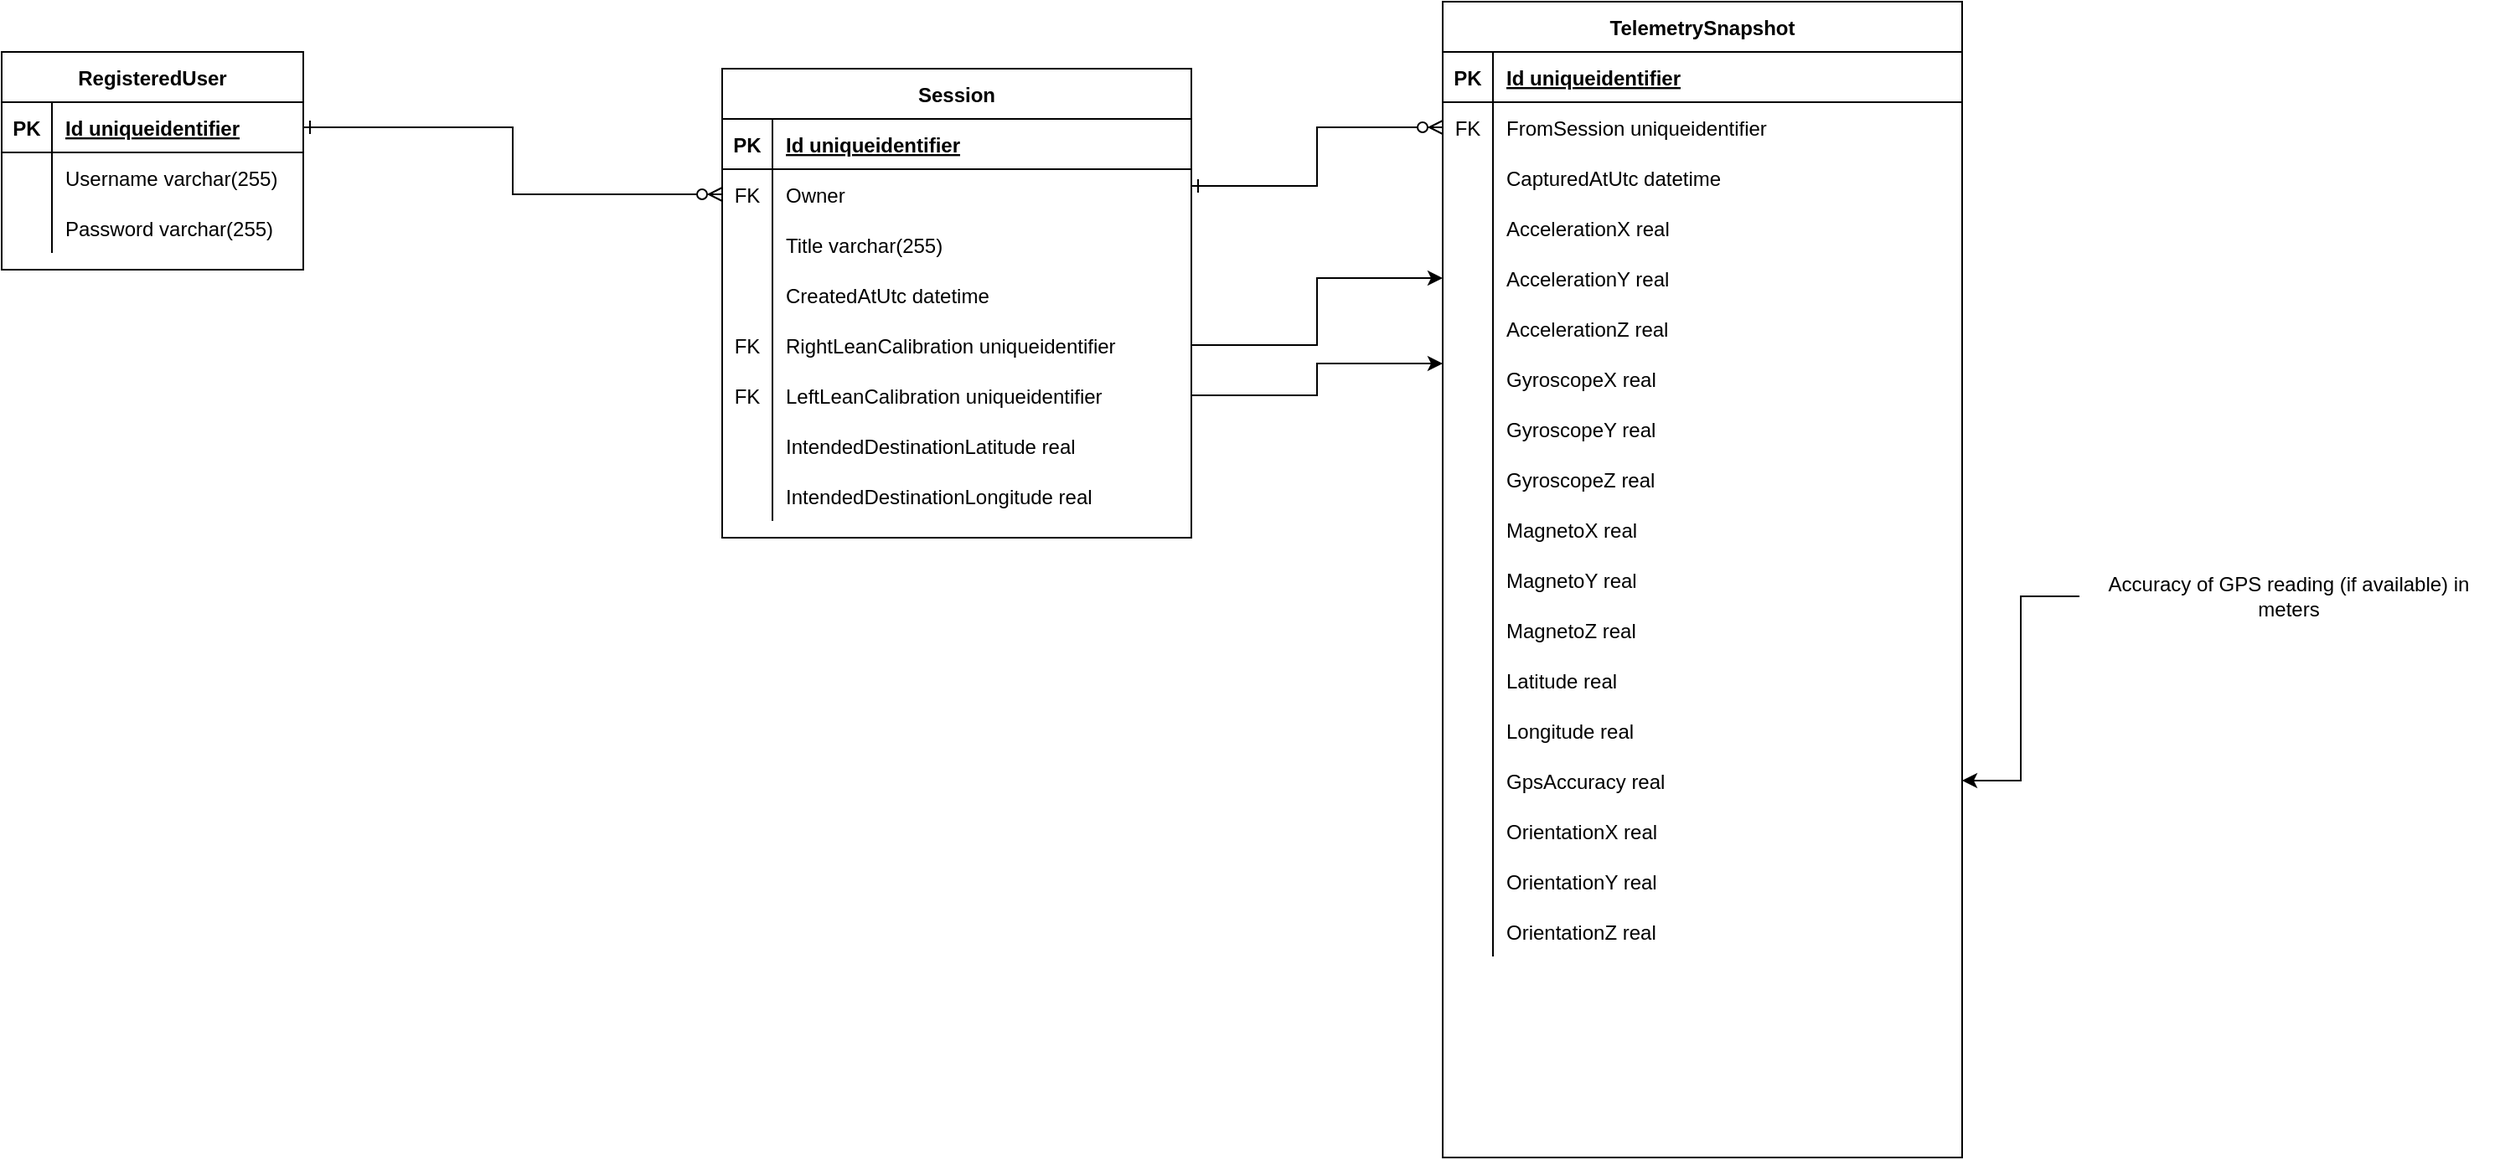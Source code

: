 <mxfile version="15.7.0" type="device"><diagram id="uxjR67eXe4s9mB2-4hJg" name="Page-1"><mxGraphModel dx="2272" dy="786" grid="1" gridSize="10" guides="1" tooltips="1" connect="1" arrows="1" fold="1" page="1" pageScale="1" pageWidth="850" pageHeight="1100" math="0" shadow="0"><root><mxCell id="0"/><mxCell id="1" parent="0"/><mxCell id="_TvXI2_eDQ4WfYmYCl9j-1" value="TelemetrySnapshot" style="shape=table;startSize=30;container=1;collapsible=1;childLayout=tableLayout;fixedRows=1;rowLines=0;fontStyle=1;align=center;resizeLast=1;" parent="1" vertex="1"><mxGeometry x="330" y="320" width="310" height="690" as="geometry"/></mxCell><mxCell id="_TvXI2_eDQ4WfYmYCl9j-2" value="" style="shape=partialRectangle;collapsible=0;dropTarget=0;pointerEvents=0;fillColor=none;top=0;left=0;bottom=1;right=0;points=[[0,0.5],[1,0.5]];portConstraint=eastwest;" parent="_TvXI2_eDQ4WfYmYCl9j-1" vertex="1"><mxGeometry y="30" width="310" height="30" as="geometry"/></mxCell><mxCell id="_TvXI2_eDQ4WfYmYCl9j-3" value="PK" style="shape=partialRectangle;connectable=0;fillColor=none;top=0;left=0;bottom=0;right=0;fontStyle=1;overflow=hidden;" parent="_TvXI2_eDQ4WfYmYCl9j-2" vertex="1"><mxGeometry width="30" height="30" as="geometry"><mxRectangle width="30" height="30" as="alternateBounds"/></mxGeometry></mxCell><mxCell id="_TvXI2_eDQ4WfYmYCl9j-4" value="Id uniqueidentifier" style="shape=partialRectangle;connectable=0;fillColor=none;top=0;left=0;bottom=0;right=0;align=left;spacingLeft=6;fontStyle=5;overflow=hidden;" parent="_TvXI2_eDQ4WfYmYCl9j-2" vertex="1"><mxGeometry x="30" width="280" height="30" as="geometry"><mxRectangle width="280" height="30" as="alternateBounds"/></mxGeometry></mxCell><mxCell id="_TvXI2_eDQ4WfYmYCl9j-45" style="shape=partialRectangle;collapsible=0;dropTarget=0;pointerEvents=0;fillColor=none;top=0;left=0;bottom=0;right=0;points=[[0,0.5],[1,0.5]];portConstraint=eastwest;" parent="_TvXI2_eDQ4WfYmYCl9j-1" vertex="1"><mxGeometry y="60" width="310" height="30" as="geometry"/></mxCell><mxCell id="_TvXI2_eDQ4WfYmYCl9j-46" value="FK" style="shape=partialRectangle;connectable=0;fillColor=none;top=0;left=0;bottom=0;right=0;editable=1;overflow=hidden;" parent="_TvXI2_eDQ4WfYmYCl9j-45" vertex="1"><mxGeometry width="30" height="30" as="geometry"><mxRectangle width="30" height="30" as="alternateBounds"/></mxGeometry></mxCell><mxCell id="_TvXI2_eDQ4WfYmYCl9j-47" value="FromSession uniqueidentifier" style="shape=partialRectangle;connectable=0;fillColor=none;top=0;left=0;bottom=0;right=0;align=left;spacingLeft=6;overflow=hidden;" parent="_TvXI2_eDQ4WfYmYCl9j-45" vertex="1"><mxGeometry x="30" width="280" height="30" as="geometry"><mxRectangle width="280" height="30" as="alternateBounds"/></mxGeometry></mxCell><mxCell id="_TvXI2_eDQ4WfYmYCl9j-5" value="" style="shape=partialRectangle;collapsible=0;dropTarget=0;pointerEvents=0;fillColor=none;top=0;left=0;bottom=0;right=0;points=[[0,0.5],[1,0.5]];portConstraint=eastwest;" parent="_TvXI2_eDQ4WfYmYCl9j-1" vertex="1"><mxGeometry y="90" width="310" height="30" as="geometry"/></mxCell><mxCell id="_TvXI2_eDQ4WfYmYCl9j-6" value="" style="shape=partialRectangle;connectable=0;fillColor=none;top=0;left=0;bottom=0;right=0;editable=1;overflow=hidden;" parent="_TvXI2_eDQ4WfYmYCl9j-5" vertex="1"><mxGeometry width="30" height="30" as="geometry"><mxRectangle width="30" height="30" as="alternateBounds"/></mxGeometry></mxCell><mxCell id="_TvXI2_eDQ4WfYmYCl9j-7" value="CapturedAtUtc datetime" style="shape=partialRectangle;connectable=0;fillColor=none;top=0;left=0;bottom=0;right=0;align=left;spacingLeft=6;overflow=hidden;" parent="_TvXI2_eDQ4WfYmYCl9j-5" vertex="1"><mxGeometry x="30" width="280" height="30" as="geometry"><mxRectangle width="280" height="30" as="alternateBounds"/></mxGeometry></mxCell><mxCell id="_TvXI2_eDQ4WfYmYCl9j-8" value="" style="shape=partialRectangle;collapsible=0;dropTarget=0;pointerEvents=0;fillColor=none;top=0;left=0;bottom=0;right=0;points=[[0,0.5],[1,0.5]];portConstraint=eastwest;" parent="_TvXI2_eDQ4WfYmYCl9j-1" vertex="1"><mxGeometry y="120" width="310" height="30" as="geometry"/></mxCell><mxCell id="_TvXI2_eDQ4WfYmYCl9j-9" value="" style="shape=partialRectangle;connectable=0;fillColor=none;top=0;left=0;bottom=0;right=0;editable=1;overflow=hidden;" parent="_TvXI2_eDQ4WfYmYCl9j-8" vertex="1"><mxGeometry width="30" height="30" as="geometry"><mxRectangle width="30" height="30" as="alternateBounds"/></mxGeometry></mxCell><mxCell id="_TvXI2_eDQ4WfYmYCl9j-10" value="AccelerationX real" style="shape=partialRectangle;connectable=0;fillColor=none;top=0;left=0;bottom=0;right=0;align=left;spacingLeft=6;overflow=hidden;" parent="_TvXI2_eDQ4WfYmYCl9j-8" vertex="1"><mxGeometry x="30" width="280" height="30" as="geometry"><mxRectangle width="280" height="30" as="alternateBounds"/></mxGeometry></mxCell><mxCell id="_TvXI2_eDQ4WfYmYCl9j-11" value="" style="shape=partialRectangle;collapsible=0;dropTarget=0;pointerEvents=0;fillColor=none;top=0;left=0;bottom=0;right=0;points=[[0,0.5],[1,0.5]];portConstraint=eastwest;" parent="_TvXI2_eDQ4WfYmYCl9j-1" vertex="1"><mxGeometry y="150" width="310" height="30" as="geometry"/></mxCell><mxCell id="_TvXI2_eDQ4WfYmYCl9j-12" value="" style="shape=partialRectangle;connectable=0;fillColor=none;top=0;left=0;bottom=0;right=0;editable=1;overflow=hidden;" parent="_TvXI2_eDQ4WfYmYCl9j-11" vertex="1"><mxGeometry width="30" height="30" as="geometry"><mxRectangle width="30" height="30" as="alternateBounds"/></mxGeometry></mxCell><mxCell id="_TvXI2_eDQ4WfYmYCl9j-13" value="AccelerationY real" style="shape=partialRectangle;connectable=0;fillColor=none;top=0;left=0;bottom=0;right=0;align=left;spacingLeft=6;overflow=hidden;" parent="_TvXI2_eDQ4WfYmYCl9j-11" vertex="1"><mxGeometry x="30" width="280" height="30" as="geometry"><mxRectangle width="280" height="30" as="alternateBounds"/></mxGeometry></mxCell><mxCell id="_TvXI2_eDQ4WfYmYCl9j-14" style="shape=partialRectangle;collapsible=0;dropTarget=0;pointerEvents=0;fillColor=none;top=0;left=0;bottom=0;right=0;points=[[0,0.5],[1,0.5]];portConstraint=eastwest;" parent="_TvXI2_eDQ4WfYmYCl9j-1" vertex="1"><mxGeometry y="180" width="310" height="30" as="geometry"/></mxCell><mxCell id="_TvXI2_eDQ4WfYmYCl9j-15" style="shape=partialRectangle;connectable=0;fillColor=none;top=0;left=0;bottom=0;right=0;editable=1;overflow=hidden;" parent="_TvXI2_eDQ4WfYmYCl9j-14" vertex="1"><mxGeometry width="30" height="30" as="geometry"><mxRectangle width="30" height="30" as="alternateBounds"/></mxGeometry></mxCell><mxCell id="_TvXI2_eDQ4WfYmYCl9j-16" value="AccelerationZ real" style="shape=partialRectangle;connectable=0;fillColor=none;top=0;left=0;bottom=0;right=0;align=left;spacingLeft=6;overflow=hidden;" parent="_TvXI2_eDQ4WfYmYCl9j-14" vertex="1"><mxGeometry x="30" width="280" height="30" as="geometry"><mxRectangle width="280" height="30" as="alternateBounds"/></mxGeometry></mxCell><mxCell id="_TvXI2_eDQ4WfYmYCl9j-17" style="shape=partialRectangle;collapsible=0;dropTarget=0;pointerEvents=0;fillColor=none;top=0;left=0;bottom=0;right=0;points=[[0,0.5],[1,0.5]];portConstraint=eastwest;" parent="_TvXI2_eDQ4WfYmYCl9j-1" vertex="1"><mxGeometry y="210" width="310" height="30" as="geometry"/></mxCell><mxCell id="_TvXI2_eDQ4WfYmYCl9j-18" style="shape=partialRectangle;connectable=0;fillColor=none;top=0;left=0;bottom=0;right=0;editable=1;overflow=hidden;" parent="_TvXI2_eDQ4WfYmYCl9j-17" vertex="1"><mxGeometry width="30" height="30" as="geometry"><mxRectangle width="30" height="30" as="alternateBounds"/></mxGeometry></mxCell><mxCell id="_TvXI2_eDQ4WfYmYCl9j-19" value="GyroscopeX real" style="shape=partialRectangle;connectable=0;fillColor=none;top=0;left=0;bottom=0;right=0;align=left;spacingLeft=6;overflow=hidden;" parent="_TvXI2_eDQ4WfYmYCl9j-17" vertex="1"><mxGeometry x="30" width="280" height="30" as="geometry"><mxRectangle width="280" height="30" as="alternateBounds"/></mxGeometry></mxCell><mxCell id="_TvXI2_eDQ4WfYmYCl9j-20" style="shape=partialRectangle;collapsible=0;dropTarget=0;pointerEvents=0;fillColor=none;top=0;left=0;bottom=0;right=0;points=[[0,0.5],[1,0.5]];portConstraint=eastwest;" parent="_TvXI2_eDQ4WfYmYCl9j-1" vertex="1"><mxGeometry y="240" width="310" height="30" as="geometry"/></mxCell><mxCell id="_TvXI2_eDQ4WfYmYCl9j-21" style="shape=partialRectangle;connectable=0;fillColor=none;top=0;left=0;bottom=0;right=0;editable=1;overflow=hidden;" parent="_TvXI2_eDQ4WfYmYCl9j-20" vertex="1"><mxGeometry width="30" height="30" as="geometry"><mxRectangle width="30" height="30" as="alternateBounds"/></mxGeometry></mxCell><mxCell id="_TvXI2_eDQ4WfYmYCl9j-22" value="GyroscopeY real" style="shape=partialRectangle;connectable=0;fillColor=none;top=0;left=0;bottom=0;right=0;align=left;spacingLeft=6;overflow=hidden;" parent="_TvXI2_eDQ4WfYmYCl9j-20" vertex="1"><mxGeometry x="30" width="280" height="30" as="geometry"><mxRectangle width="280" height="30" as="alternateBounds"/></mxGeometry></mxCell><mxCell id="_TvXI2_eDQ4WfYmYCl9j-23" style="shape=partialRectangle;collapsible=0;dropTarget=0;pointerEvents=0;fillColor=none;top=0;left=0;bottom=0;right=0;points=[[0,0.5],[1,0.5]];portConstraint=eastwest;" parent="_TvXI2_eDQ4WfYmYCl9j-1" vertex="1"><mxGeometry y="270" width="310" height="30" as="geometry"/></mxCell><mxCell id="_TvXI2_eDQ4WfYmYCl9j-24" style="shape=partialRectangle;connectable=0;fillColor=none;top=0;left=0;bottom=0;right=0;editable=1;overflow=hidden;" parent="_TvXI2_eDQ4WfYmYCl9j-23" vertex="1"><mxGeometry width="30" height="30" as="geometry"><mxRectangle width="30" height="30" as="alternateBounds"/></mxGeometry></mxCell><mxCell id="_TvXI2_eDQ4WfYmYCl9j-25" value="GyroscopeZ real" style="shape=partialRectangle;connectable=0;fillColor=none;top=0;left=0;bottom=0;right=0;align=left;spacingLeft=6;overflow=hidden;" parent="_TvXI2_eDQ4WfYmYCl9j-23" vertex="1"><mxGeometry x="30" width="280" height="30" as="geometry"><mxRectangle width="280" height="30" as="alternateBounds"/></mxGeometry></mxCell><mxCell id="_TvXI2_eDQ4WfYmYCl9j-49" style="shape=partialRectangle;collapsible=0;dropTarget=0;pointerEvents=0;fillColor=none;top=0;left=0;bottom=0;right=0;points=[[0,0.5],[1,0.5]];portConstraint=eastwest;" parent="_TvXI2_eDQ4WfYmYCl9j-1" vertex="1"><mxGeometry y="300" width="310" height="30" as="geometry"/></mxCell><mxCell id="_TvXI2_eDQ4WfYmYCl9j-50" style="shape=partialRectangle;connectable=0;fillColor=none;top=0;left=0;bottom=0;right=0;editable=1;overflow=hidden;" parent="_TvXI2_eDQ4WfYmYCl9j-49" vertex="1"><mxGeometry width="30" height="30" as="geometry"><mxRectangle width="30" height="30" as="alternateBounds"/></mxGeometry></mxCell><mxCell id="_TvXI2_eDQ4WfYmYCl9j-51" value="MagnetoX real" style="shape=partialRectangle;connectable=0;fillColor=none;top=0;left=0;bottom=0;right=0;align=left;spacingLeft=6;overflow=hidden;" parent="_TvXI2_eDQ4WfYmYCl9j-49" vertex="1"><mxGeometry x="30" width="280" height="30" as="geometry"><mxRectangle width="280" height="30" as="alternateBounds"/></mxGeometry></mxCell><mxCell id="_TvXI2_eDQ4WfYmYCl9j-52" style="shape=partialRectangle;collapsible=0;dropTarget=0;pointerEvents=0;fillColor=none;top=0;left=0;bottom=0;right=0;points=[[0,0.5],[1,0.5]];portConstraint=eastwest;" parent="_TvXI2_eDQ4WfYmYCl9j-1" vertex="1"><mxGeometry y="330" width="310" height="30" as="geometry"/></mxCell><mxCell id="_TvXI2_eDQ4WfYmYCl9j-53" style="shape=partialRectangle;connectable=0;fillColor=none;top=0;left=0;bottom=0;right=0;editable=1;overflow=hidden;" parent="_TvXI2_eDQ4WfYmYCl9j-52" vertex="1"><mxGeometry width="30" height="30" as="geometry"><mxRectangle width="30" height="30" as="alternateBounds"/></mxGeometry></mxCell><mxCell id="_TvXI2_eDQ4WfYmYCl9j-54" value="MagnetoY real" style="shape=partialRectangle;connectable=0;fillColor=none;top=0;left=0;bottom=0;right=0;align=left;spacingLeft=6;overflow=hidden;" parent="_TvXI2_eDQ4WfYmYCl9j-52" vertex="1"><mxGeometry x="30" width="280" height="30" as="geometry"><mxRectangle width="280" height="30" as="alternateBounds"/></mxGeometry></mxCell><mxCell id="_TvXI2_eDQ4WfYmYCl9j-55" style="shape=partialRectangle;collapsible=0;dropTarget=0;pointerEvents=0;fillColor=none;top=0;left=0;bottom=0;right=0;points=[[0,0.5],[1,0.5]];portConstraint=eastwest;" parent="_TvXI2_eDQ4WfYmYCl9j-1" vertex="1"><mxGeometry y="360" width="310" height="30" as="geometry"/></mxCell><mxCell id="_TvXI2_eDQ4WfYmYCl9j-56" style="shape=partialRectangle;connectable=0;fillColor=none;top=0;left=0;bottom=0;right=0;editable=1;overflow=hidden;" parent="_TvXI2_eDQ4WfYmYCl9j-55" vertex="1"><mxGeometry width="30" height="30" as="geometry"><mxRectangle width="30" height="30" as="alternateBounds"/></mxGeometry></mxCell><mxCell id="_TvXI2_eDQ4WfYmYCl9j-57" value="MagnetoZ real" style="shape=partialRectangle;connectable=0;fillColor=none;top=0;left=0;bottom=0;right=0;align=left;spacingLeft=6;overflow=hidden;" parent="_TvXI2_eDQ4WfYmYCl9j-55" vertex="1"><mxGeometry x="30" width="280" height="30" as="geometry"><mxRectangle width="280" height="30" as="alternateBounds"/></mxGeometry></mxCell><mxCell id="_TvXI2_eDQ4WfYmYCl9j-26" style="shape=partialRectangle;collapsible=0;dropTarget=0;pointerEvents=0;fillColor=none;top=0;left=0;bottom=0;right=0;points=[[0,0.5],[1,0.5]];portConstraint=eastwest;" parent="_TvXI2_eDQ4WfYmYCl9j-1" vertex="1"><mxGeometry y="390" width="310" height="30" as="geometry"/></mxCell><mxCell id="_TvXI2_eDQ4WfYmYCl9j-27" style="shape=partialRectangle;connectable=0;fillColor=none;top=0;left=0;bottom=0;right=0;editable=1;overflow=hidden;" parent="_TvXI2_eDQ4WfYmYCl9j-26" vertex="1"><mxGeometry width="30" height="30" as="geometry"><mxRectangle width="30" height="30" as="alternateBounds"/></mxGeometry></mxCell><mxCell id="_TvXI2_eDQ4WfYmYCl9j-28" value="Latitude real" style="shape=partialRectangle;connectable=0;fillColor=none;top=0;left=0;bottom=0;right=0;align=left;spacingLeft=6;overflow=hidden;" parent="_TvXI2_eDQ4WfYmYCl9j-26" vertex="1"><mxGeometry x="30" width="280" height="30" as="geometry"><mxRectangle width="280" height="30" as="alternateBounds"/></mxGeometry></mxCell><mxCell id="_TvXI2_eDQ4WfYmYCl9j-29" style="shape=partialRectangle;collapsible=0;dropTarget=0;pointerEvents=0;fillColor=none;top=0;left=0;bottom=0;right=0;points=[[0,0.5],[1,0.5]];portConstraint=eastwest;" parent="_TvXI2_eDQ4WfYmYCl9j-1" vertex="1"><mxGeometry y="420" width="310" height="30" as="geometry"/></mxCell><mxCell id="_TvXI2_eDQ4WfYmYCl9j-30" style="shape=partialRectangle;connectable=0;fillColor=none;top=0;left=0;bottom=0;right=0;editable=1;overflow=hidden;" parent="_TvXI2_eDQ4WfYmYCl9j-29" vertex="1"><mxGeometry width="30" height="30" as="geometry"><mxRectangle width="30" height="30" as="alternateBounds"/></mxGeometry></mxCell><mxCell id="_TvXI2_eDQ4WfYmYCl9j-31" value="Longitude real" style="shape=partialRectangle;connectable=0;fillColor=none;top=0;left=0;bottom=0;right=0;align=left;spacingLeft=6;overflow=hidden;" parent="_TvXI2_eDQ4WfYmYCl9j-29" vertex="1"><mxGeometry x="30" width="280" height="30" as="geometry"><mxRectangle width="280" height="30" as="alternateBounds"/></mxGeometry></mxCell><mxCell id="zHladsu6NGd9rhlaNB7A-1" style="shape=partialRectangle;collapsible=0;dropTarget=0;pointerEvents=0;fillColor=none;top=0;left=0;bottom=0;right=0;points=[[0,0.5],[1,0.5]];portConstraint=eastwest;" vertex="1" parent="_TvXI2_eDQ4WfYmYCl9j-1"><mxGeometry y="450" width="310" height="30" as="geometry"/></mxCell><mxCell id="zHladsu6NGd9rhlaNB7A-2" style="shape=partialRectangle;connectable=0;fillColor=none;top=0;left=0;bottom=0;right=0;editable=1;overflow=hidden;" vertex="1" parent="zHladsu6NGd9rhlaNB7A-1"><mxGeometry width="30" height="30" as="geometry"><mxRectangle width="30" height="30" as="alternateBounds"/></mxGeometry></mxCell><mxCell id="zHladsu6NGd9rhlaNB7A-3" value="GpsAccuracy real" style="shape=partialRectangle;connectable=0;fillColor=none;top=0;left=0;bottom=0;right=0;align=left;spacingLeft=6;overflow=hidden;" vertex="1" parent="zHladsu6NGd9rhlaNB7A-1"><mxGeometry x="30" width="280" height="30" as="geometry"><mxRectangle width="280" height="30" as="alternateBounds"/></mxGeometry></mxCell><mxCell id="P8bGdONdd6ahZ45l8Bpt-1" style="shape=partialRectangle;collapsible=0;dropTarget=0;pointerEvents=0;fillColor=none;top=0;left=0;bottom=0;right=0;points=[[0,0.5],[1,0.5]];portConstraint=eastwest;" parent="_TvXI2_eDQ4WfYmYCl9j-1" vertex="1"><mxGeometry y="480" width="310" height="30" as="geometry"/></mxCell><mxCell id="P8bGdONdd6ahZ45l8Bpt-2" style="shape=partialRectangle;connectable=0;fillColor=none;top=0;left=0;bottom=0;right=0;editable=1;overflow=hidden;" parent="P8bGdONdd6ahZ45l8Bpt-1" vertex="1"><mxGeometry width="30" height="30" as="geometry"><mxRectangle width="30" height="30" as="alternateBounds"/></mxGeometry></mxCell><mxCell id="P8bGdONdd6ahZ45l8Bpt-3" value="OrientationX real" style="shape=partialRectangle;connectable=0;fillColor=none;top=0;left=0;bottom=0;right=0;align=left;spacingLeft=6;overflow=hidden;" parent="P8bGdONdd6ahZ45l8Bpt-1" vertex="1"><mxGeometry x="30" width="280" height="30" as="geometry"><mxRectangle width="280" height="30" as="alternateBounds"/></mxGeometry></mxCell><mxCell id="P8bGdONdd6ahZ45l8Bpt-4" style="shape=partialRectangle;collapsible=0;dropTarget=0;pointerEvents=0;fillColor=none;top=0;left=0;bottom=0;right=0;points=[[0,0.5],[1,0.5]];portConstraint=eastwest;" parent="_TvXI2_eDQ4WfYmYCl9j-1" vertex="1"><mxGeometry y="510" width="310" height="30" as="geometry"/></mxCell><mxCell id="P8bGdONdd6ahZ45l8Bpt-5" style="shape=partialRectangle;connectable=0;fillColor=none;top=0;left=0;bottom=0;right=0;editable=1;overflow=hidden;" parent="P8bGdONdd6ahZ45l8Bpt-4" vertex="1"><mxGeometry width="30" height="30" as="geometry"><mxRectangle width="30" height="30" as="alternateBounds"/></mxGeometry></mxCell><mxCell id="P8bGdONdd6ahZ45l8Bpt-6" value="OrientationY real" style="shape=partialRectangle;connectable=0;fillColor=none;top=0;left=0;bottom=0;right=0;align=left;spacingLeft=6;overflow=hidden;" parent="P8bGdONdd6ahZ45l8Bpt-4" vertex="1"><mxGeometry x="30" width="280" height="30" as="geometry"><mxRectangle width="280" height="30" as="alternateBounds"/></mxGeometry></mxCell><mxCell id="P8bGdONdd6ahZ45l8Bpt-7" style="shape=partialRectangle;collapsible=0;dropTarget=0;pointerEvents=0;fillColor=none;top=0;left=0;bottom=0;right=0;points=[[0,0.5],[1,0.5]];portConstraint=eastwest;" parent="_TvXI2_eDQ4WfYmYCl9j-1" vertex="1"><mxGeometry y="540" width="310" height="30" as="geometry"/></mxCell><mxCell id="P8bGdONdd6ahZ45l8Bpt-8" style="shape=partialRectangle;connectable=0;fillColor=none;top=0;left=0;bottom=0;right=0;editable=1;overflow=hidden;" parent="P8bGdONdd6ahZ45l8Bpt-7" vertex="1"><mxGeometry width="30" height="30" as="geometry"><mxRectangle width="30" height="30" as="alternateBounds"/></mxGeometry></mxCell><mxCell id="P8bGdONdd6ahZ45l8Bpt-9" value="OrientationZ real" style="shape=partialRectangle;connectable=0;fillColor=none;top=0;left=0;bottom=0;right=0;align=left;spacingLeft=6;overflow=hidden;" parent="P8bGdONdd6ahZ45l8Bpt-7" vertex="1"><mxGeometry x="30" width="280" height="30" as="geometry"><mxRectangle width="280" height="30" as="alternateBounds"/></mxGeometry></mxCell><mxCell id="_TvXI2_eDQ4WfYmYCl9j-32" value="Session" style="shape=table;startSize=30;container=1;collapsible=1;childLayout=tableLayout;fixedRows=1;rowLines=0;fontStyle=1;align=center;resizeLast=1;" parent="1" vertex="1"><mxGeometry x="-100" y="360" width="280" height="280" as="geometry"/></mxCell><mxCell id="_TvXI2_eDQ4WfYmYCl9j-33" value="" style="shape=partialRectangle;collapsible=0;dropTarget=0;pointerEvents=0;fillColor=none;top=0;left=0;bottom=1;right=0;points=[[0,0.5],[1,0.5]];portConstraint=eastwest;" parent="_TvXI2_eDQ4WfYmYCl9j-32" vertex="1"><mxGeometry y="30" width="280" height="30" as="geometry"/></mxCell><mxCell id="_TvXI2_eDQ4WfYmYCl9j-34" value="PK" style="shape=partialRectangle;connectable=0;fillColor=none;top=0;left=0;bottom=0;right=0;fontStyle=1;overflow=hidden;" parent="_TvXI2_eDQ4WfYmYCl9j-33" vertex="1"><mxGeometry width="30" height="30" as="geometry"><mxRectangle width="30" height="30" as="alternateBounds"/></mxGeometry></mxCell><mxCell id="_TvXI2_eDQ4WfYmYCl9j-35" value="Id uniqueidentifier" style="shape=partialRectangle;connectable=0;fillColor=none;top=0;left=0;bottom=0;right=0;align=left;spacingLeft=6;fontStyle=5;overflow=hidden;" parent="_TvXI2_eDQ4WfYmYCl9j-33" vertex="1"><mxGeometry x="30" width="250" height="30" as="geometry"><mxRectangle width="250" height="30" as="alternateBounds"/></mxGeometry></mxCell><mxCell id="_TvXI2_eDQ4WfYmYCl9j-36" value="" style="shape=partialRectangle;collapsible=0;dropTarget=0;pointerEvents=0;fillColor=none;top=0;left=0;bottom=0;right=0;points=[[0,0.5],[1,0.5]];portConstraint=eastwest;" parent="_TvXI2_eDQ4WfYmYCl9j-32" vertex="1"><mxGeometry y="60" width="280" height="30" as="geometry"/></mxCell><mxCell id="_TvXI2_eDQ4WfYmYCl9j-37" value="FK" style="shape=partialRectangle;connectable=0;fillColor=none;top=0;left=0;bottom=0;right=0;editable=1;overflow=hidden;" parent="_TvXI2_eDQ4WfYmYCl9j-36" vertex="1"><mxGeometry width="30" height="30" as="geometry"><mxRectangle width="30" height="30" as="alternateBounds"/></mxGeometry></mxCell><mxCell id="_TvXI2_eDQ4WfYmYCl9j-38" value="Owner" style="shape=partialRectangle;connectable=0;fillColor=none;top=0;left=0;bottom=0;right=0;align=left;spacingLeft=6;overflow=hidden;" parent="_TvXI2_eDQ4WfYmYCl9j-36" vertex="1"><mxGeometry x="30" width="250" height="30" as="geometry"><mxRectangle width="250" height="30" as="alternateBounds"/></mxGeometry></mxCell><mxCell id="utBm115BUwZT5mW696Ef-1" style="shape=partialRectangle;collapsible=0;dropTarget=0;pointerEvents=0;fillColor=none;top=0;left=0;bottom=0;right=0;points=[[0,0.5],[1,0.5]];portConstraint=eastwest;" parent="_TvXI2_eDQ4WfYmYCl9j-32" vertex="1"><mxGeometry y="90" width="280" height="30" as="geometry"/></mxCell><mxCell id="utBm115BUwZT5mW696Ef-2" style="shape=partialRectangle;connectable=0;fillColor=none;top=0;left=0;bottom=0;right=0;editable=1;overflow=hidden;" parent="utBm115BUwZT5mW696Ef-1" vertex="1"><mxGeometry width="30" height="30" as="geometry"><mxRectangle width="30" height="30" as="alternateBounds"/></mxGeometry></mxCell><mxCell id="utBm115BUwZT5mW696Ef-3" value="Title varchar(255)" style="shape=partialRectangle;connectable=0;fillColor=none;top=0;left=0;bottom=0;right=0;align=left;spacingLeft=6;overflow=hidden;" parent="utBm115BUwZT5mW696Ef-1" vertex="1"><mxGeometry x="30" width="250" height="30" as="geometry"><mxRectangle width="250" height="30" as="alternateBounds"/></mxGeometry></mxCell><mxCell id="utBm115BUwZT5mW696Ef-4" style="shape=partialRectangle;collapsible=0;dropTarget=0;pointerEvents=0;fillColor=none;top=0;left=0;bottom=0;right=0;points=[[0,0.5],[1,0.5]];portConstraint=eastwest;" parent="_TvXI2_eDQ4WfYmYCl9j-32" vertex="1"><mxGeometry y="120" width="280" height="30" as="geometry"/></mxCell><mxCell id="utBm115BUwZT5mW696Ef-5" style="shape=partialRectangle;connectable=0;fillColor=none;top=0;left=0;bottom=0;right=0;editable=1;overflow=hidden;" parent="utBm115BUwZT5mW696Ef-4" vertex="1"><mxGeometry width="30" height="30" as="geometry"><mxRectangle width="30" height="30" as="alternateBounds"/></mxGeometry></mxCell><mxCell id="utBm115BUwZT5mW696Ef-6" value="CreatedAtUtc datetime" style="shape=partialRectangle;connectable=0;fillColor=none;top=0;left=0;bottom=0;right=0;align=left;spacingLeft=6;overflow=hidden;" parent="utBm115BUwZT5mW696Ef-4" vertex="1"><mxGeometry x="30" width="250" height="30" as="geometry"><mxRectangle width="250" height="30" as="alternateBounds"/></mxGeometry></mxCell><mxCell id="utBm115BUwZT5mW696Ef-7" style="shape=partialRectangle;collapsible=0;dropTarget=0;pointerEvents=0;fillColor=none;top=0;left=0;bottom=0;right=0;points=[[0,0.5],[1,0.5]];portConstraint=eastwest;" parent="_TvXI2_eDQ4WfYmYCl9j-32" vertex="1"><mxGeometry y="150" width="280" height="30" as="geometry"/></mxCell><mxCell id="utBm115BUwZT5mW696Ef-8" value="FK" style="shape=partialRectangle;connectable=0;fillColor=none;top=0;left=0;bottom=0;right=0;editable=1;overflow=hidden;" parent="utBm115BUwZT5mW696Ef-7" vertex="1"><mxGeometry width="30" height="30" as="geometry"><mxRectangle width="30" height="30" as="alternateBounds"/></mxGeometry></mxCell><mxCell id="utBm115BUwZT5mW696Ef-9" value="RightLeanCalibration uniqueidentifier" style="shape=partialRectangle;connectable=0;fillColor=none;top=0;left=0;bottom=0;right=0;align=left;spacingLeft=6;overflow=hidden;" parent="utBm115BUwZT5mW696Ef-7" vertex="1"><mxGeometry x="30" width="250" height="30" as="geometry"><mxRectangle width="250" height="30" as="alternateBounds"/></mxGeometry></mxCell><mxCell id="utBm115BUwZT5mW696Ef-10" style="shape=partialRectangle;collapsible=0;dropTarget=0;pointerEvents=0;fillColor=none;top=0;left=0;bottom=0;right=0;points=[[0,0.5],[1,0.5]];portConstraint=eastwest;" parent="_TvXI2_eDQ4WfYmYCl9j-32" vertex="1"><mxGeometry y="180" width="280" height="30" as="geometry"/></mxCell><mxCell id="utBm115BUwZT5mW696Ef-11" value="FK" style="shape=partialRectangle;connectable=0;fillColor=none;top=0;left=0;bottom=0;right=0;editable=1;overflow=hidden;" parent="utBm115BUwZT5mW696Ef-10" vertex="1"><mxGeometry width="30" height="30" as="geometry"><mxRectangle width="30" height="30" as="alternateBounds"/></mxGeometry></mxCell><mxCell id="utBm115BUwZT5mW696Ef-12" value="LeftLeanCalibration uniqueidentifier" style="shape=partialRectangle;connectable=0;fillColor=none;top=0;left=0;bottom=0;right=0;align=left;spacingLeft=6;overflow=hidden;" parent="utBm115BUwZT5mW696Ef-10" vertex="1"><mxGeometry x="30" width="250" height="30" as="geometry"><mxRectangle width="250" height="30" as="alternateBounds"/></mxGeometry></mxCell><mxCell id="wybfGGC1WaVDYJ-UWKmN-1" style="shape=partialRectangle;collapsible=0;dropTarget=0;pointerEvents=0;fillColor=none;top=0;left=0;bottom=0;right=0;points=[[0,0.5],[1,0.5]];portConstraint=eastwest;" parent="_TvXI2_eDQ4WfYmYCl9j-32" vertex="1"><mxGeometry y="210" width="280" height="30" as="geometry"/></mxCell><mxCell id="wybfGGC1WaVDYJ-UWKmN-2" style="shape=partialRectangle;connectable=0;fillColor=none;top=0;left=0;bottom=0;right=0;editable=1;overflow=hidden;" parent="wybfGGC1WaVDYJ-UWKmN-1" vertex="1"><mxGeometry width="30" height="30" as="geometry"><mxRectangle width="30" height="30" as="alternateBounds"/></mxGeometry></mxCell><mxCell id="wybfGGC1WaVDYJ-UWKmN-3" value="IntendedDestinationLatitude real" style="shape=partialRectangle;connectable=0;fillColor=none;top=0;left=0;bottom=0;right=0;align=left;spacingLeft=6;overflow=hidden;" parent="wybfGGC1WaVDYJ-UWKmN-1" vertex="1"><mxGeometry x="30" width="250" height="30" as="geometry"><mxRectangle width="250" height="30" as="alternateBounds"/></mxGeometry></mxCell><mxCell id="wybfGGC1WaVDYJ-UWKmN-4" style="shape=partialRectangle;collapsible=0;dropTarget=0;pointerEvents=0;fillColor=none;top=0;left=0;bottom=0;right=0;points=[[0,0.5],[1,0.5]];portConstraint=eastwest;" parent="_TvXI2_eDQ4WfYmYCl9j-32" vertex="1"><mxGeometry y="240" width="280" height="30" as="geometry"/></mxCell><mxCell id="wybfGGC1WaVDYJ-UWKmN-5" style="shape=partialRectangle;connectable=0;fillColor=none;top=0;left=0;bottom=0;right=0;editable=1;overflow=hidden;" parent="wybfGGC1WaVDYJ-UWKmN-4" vertex="1"><mxGeometry width="30" height="30" as="geometry"><mxRectangle width="30" height="30" as="alternateBounds"/></mxGeometry></mxCell><mxCell id="wybfGGC1WaVDYJ-UWKmN-6" value="IntendedDestinationLongitude real" style="shape=partialRectangle;connectable=0;fillColor=none;top=0;left=0;bottom=0;right=0;align=left;spacingLeft=6;overflow=hidden;" parent="wybfGGC1WaVDYJ-UWKmN-4" vertex="1"><mxGeometry x="30" width="250" height="30" as="geometry"><mxRectangle width="250" height="30" as="alternateBounds"/></mxGeometry></mxCell><mxCell id="_TvXI2_eDQ4WfYmYCl9j-48" style="edgeStyle=orthogonalEdgeStyle;rounded=0;orthogonalLoop=1;jettySize=auto;html=1;exitX=0;exitY=0.5;exitDx=0;exitDy=0;entryX=1;entryY=0.25;entryDx=0;entryDy=0;endArrow=ERone;endFill=0;startArrow=ERzeroToMany;startFill=1;" parent="1" source="_TvXI2_eDQ4WfYmYCl9j-45" target="_TvXI2_eDQ4WfYmYCl9j-32" edge="1"><mxGeometry relative="1" as="geometry"/></mxCell><mxCell id="_TvXI2_eDQ4WfYmYCl9j-58" value="RegisteredUser" style="shape=table;startSize=30;container=1;collapsible=1;childLayout=tableLayout;fixedRows=1;rowLines=0;fontStyle=1;align=center;resizeLast=1;" parent="1" vertex="1"><mxGeometry x="-530" y="350" width="180" height="130" as="geometry"/></mxCell><mxCell id="_TvXI2_eDQ4WfYmYCl9j-59" value="" style="shape=partialRectangle;collapsible=0;dropTarget=0;pointerEvents=0;fillColor=none;top=0;left=0;bottom=1;right=0;points=[[0,0.5],[1,0.5]];portConstraint=eastwest;" parent="_TvXI2_eDQ4WfYmYCl9j-58" vertex="1"><mxGeometry y="30" width="180" height="30" as="geometry"/></mxCell><mxCell id="_TvXI2_eDQ4WfYmYCl9j-60" value="PK" style="shape=partialRectangle;connectable=0;fillColor=none;top=0;left=0;bottom=0;right=0;fontStyle=1;overflow=hidden;" parent="_TvXI2_eDQ4WfYmYCl9j-59" vertex="1"><mxGeometry width="30" height="30" as="geometry"><mxRectangle width="30" height="30" as="alternateBounds"/></mxGeometry></mxCell><mxCell id="_TvXI2_eDQ4WfYmYCl9j-61" value="Id uniqueidentifier" style="shape=partialRectangle;connectable=0;fillColor=none;top=0;left=0;bottom=0;right=0;align=left;spacingLeft=6;fontStyle=5;overflow=hidden;" parent="_TvXI2_eDQ4WfYmYCl9j-59" vertex="1"><mxGeometry x="30" width="150" height="30" as="geometry"><mxRectangle width="150" height="30" as="alternateBounds"/></mxGeometry></mxCell><mxCell id="_TvXI2_eDQ4WfYmYCl9j-62" value="" style="shape=partialRectangle;collapsible=0;dropTarget=0;pointerEvents=0;fillColor=none;top=0;left=0;bottom=0;right=0;points=[[0,0.5],[1,0.5]];portConstraint=eastwest;" parent="_TvXI2_eDQ4WfYmYCl9j-58" vertex="1"><mxGeometry y="60" width="180" height="30" as="geometry"/></mxCell><mxCell id="_TvXI2_eDQ4WfYmYCl9j-63" value="" style="shape=partialRectangle;connectable=0;fillColor=none;top=0;left=0;bottom=0;right=0;editable=1;overflow=hidden;" parent="_TvXI2_eDQ4WfYmYCl9j-62" vertex="1"><mxGeometry width="30" height="30" as="geometry"><mxRectangle width="30" height="30" as="alternateBounds"/></mxGeometry></mxCell><mxCell id="_TvXI2_eDQ4WfYmYCl9j-64" value="Username varchar(255)" style="shape=partialRectangle;connectable=0;fillColor=none;top=0;left=0;bottom=0;right=0;align=left;spacingLeft=6;overflow=hidden;" parent="_TvXI2_eDQ4WfYmYCl9j-62" vertex="1"><mxGeometry x="30" width="150" height="30" as="geometry"><mxRectangle width="150" height="30" as="alternateBounds"/></mxGeometry></mxCell><mxCell id="_TvXI2_eDQ4WfYmYCl9j-65" value="" style="shape=partialRectangle;collapsible=0;dropTarget=0;pointerEvents=0;fillColor=none;top=0;left=0;bottom=0;right=0;points=[[0,0.5],[1,0.5]];portConstraint=eastwest;" parent="_TvXI2_eDQ4WfYmYCl9j-58" vertex="1"><mxGeometry y="90" width="180" height="30" as="geometry"/></mxCell><mxCell id="_TvXI2_eDQ4WfYmYCl9j-66" value="" style="shape=partialRectangle;connectable=0;fillColor=none;top=0;left=0;bottom=0;right=0;editable=1;overflow=hidden;" parent="_TvXI2_eDQ4WfYmYCl9j-65" vertex="1"><mxGeometry width="30" height="30" as="geometry"><mxRectangle width="30" height="30" as="alternateBounds"/></mxGeometry></mxCell><mxCell id="_TvXI2_eDQ4WfYmYCl9j-67" value="Password varchar(255)" style="shape=partialRectangle;connectable=0;fillColor=none;top=0;left=0;bottom=0;right=0;align=left;spacingLeft=6;overflow=hidden;" parent="_TvXI2_eDQ4WfYmYCl9j-65" vertex="1"><mxGeometry x="30" width="150" height="30" as="geometry"><mxRectangle width="150" height="30" as="alternateBounds"/></mxGeometry></mxCell><mxCell id="_TvXI2_eDQ4WfYmYCl9j-71" style="edgeStyle=orthogonalEdgeStyle;rounded=0;orthogonalLoop=1;jettySize=auto;html=1;exitX=0;exitY=0.5;exitDx=0;exitDy=0;entryX=1;entryY=0.5;entryDx=0;entryDy=0;startArrow=ERzeroToMany;startFill=1;endArrow=ERone;endFill=0;" parent="1" source="_TvXI2_eDQ4WfYmYCl9j-36" target="_TvXI2_eDQ4WfYmYCl9j-59" edge="1"><mxGeometry relative="1" as="geometry"/></mxCell><mxCell id="utBm115BUwZT5mW696Ef-13" style="edgeStyle=orthogonalEdgeStyle;rounded=0;orthogonalLoop=1;jettySize=auto;html=1;exitX=1;exitY=0.5;exitDx=0;exitDy=0;entryX=0;entryY=0.5;entryDx=0;entryDy=0;" parent="1" source="utBm115BUwZT5mW696Ef-7" target="_TvXI2_eDQ4WfYmYCl9j-11" edge="1"><mxGeometry relative="1" as="geometry"/></mxCell><mxCell id="utBm115BUwZT5mW696Ef-14" style="edgeStyle=orthogonalEdgeStyle;rounded=0;orthogonalLoop=1;jettySize=auto;html=1;exitX=1;exitY=0.5;exitDx=0;exitDy=0;entryX=0;entryY=0.2;entryDx=0;entryDy=0;entryPerimeter=0;" parent="1" source="utBm115BUwZT5mW696Ef-10" target="_TvXI2_eDQ4WfYmYCl9j-17" edge="1"><mxGeometry relative="1" as="geometry"/></mxCell><mxCell id="zHladsu6NGd9rhlaNB7A-5" style="edgeStyle=orthogonalEdgeStyle;rounded=0;orthogonalLoop=1;jettySize=auto;html=1;exitX=0;exitY=0.5;exitDx=0;exitDy=0;entryX=1;entryY=0.5;entryDx=0;entryDy=0;" edge="1" parent="1" source="zHladsu6NGd9rhlaNB7A-4" target="zHladsu6NGd9rhlaNB7A-1"><mxGeometry relative="1" as="geometry"/></mxCell><mxCell id="zHladsu6NGd9rhlaNB7A-4" value="Accuracy of GPS reading (if available) in meters" style="text;html=1;strokeColor=none;fillColor=none;align=center;verticalAlign=middle;whiteSpace=wrap;rounded=0;" vertex="1" parent="1"><mxGeometry x="710" y="640" width="250" height="70" as="geometry"/></mxCell></root></mxGraphModel></diagram></mxfile>